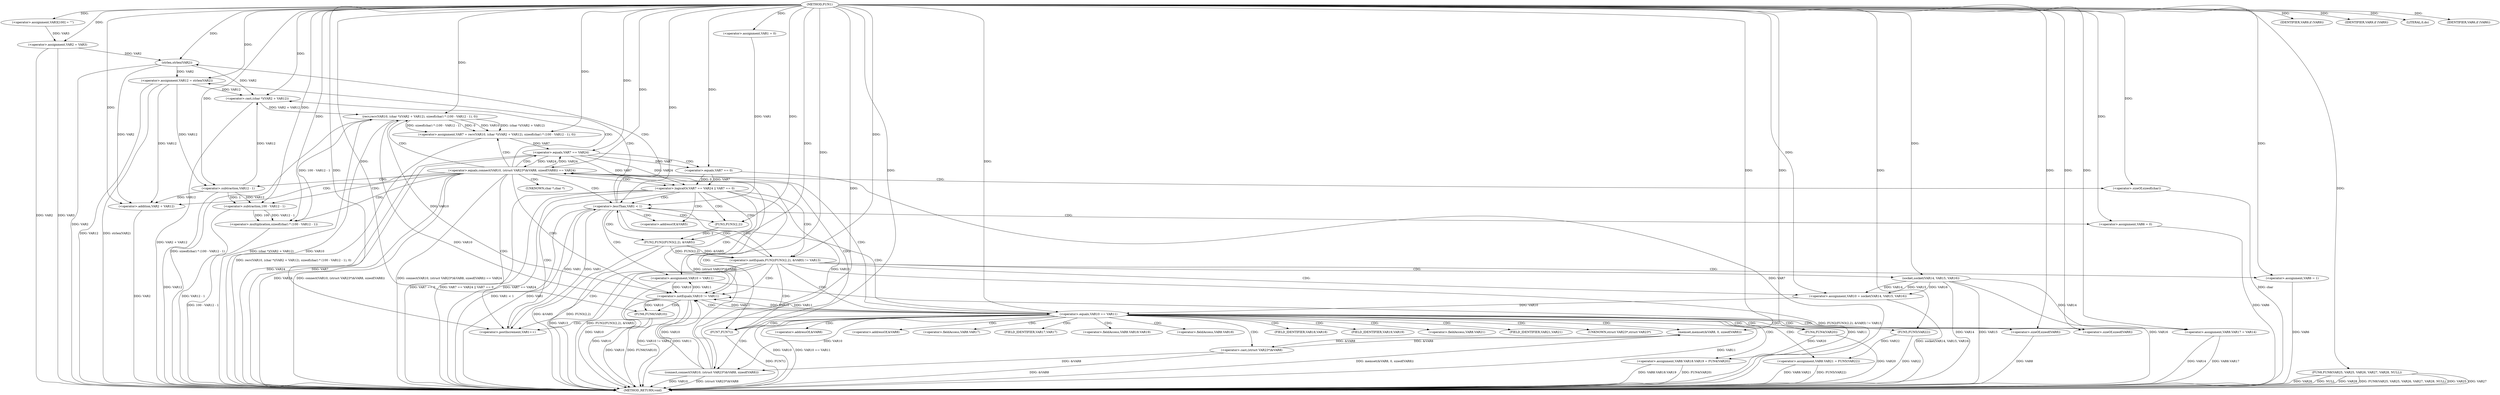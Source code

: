 digraph FUN1 {  
"1000100" [label = "(METHOD,FUN1)" ]
"1000258" [label = "(METHOD_RETURN,void)" ]
"1000105" [label = "(<operator>.assignment,VAR3[100] = \"\")" ]
"1000108" [label = "(<operator>.assignment,VAR2 = VAR3)" ]
"1000112" [label = "(<operator>.assignment,VAR1 = 0)" ]
"1000115" [label = "(<operator>.lessThan,VAR1 < 1)" ]
"1000118" [label = "(<operator>.postIncrement,VAR1++)" ]
"1000124" [label = "(<operator>.assignment,VAR6 = 0)" ]
"1000131" [label = "(<operator>.assignment,VAR10 = VAR11)" ]
"1000135" [label = "(<operator>.assignment,VAR12 = strlen(VAR2))" ]
"1000137" [label = "(strlen,strlen(VAR2))" ]
"1000142" [label = "(<operator>.notEquals,FUN2(FUN3(2,2), &VAR5) != VAR13)" ]
"1000143" [label = "(FUN2,FUN2(FUN3(2,2), &VAR5))" ]
"1000144" [label = "(FUN3,FUN3(2,2))" ]
"1000152" [label = "(<operator>.assignment,VAR6 = 1)" ]
"1000155" [label = "(<operator>.assignment,VAR10 = socket(VAR14, VAR15, VAR16))" ]
"1000157" [label = "(socket,socket(VAR14, VAR15, VAR16))" ]
"1000162" [label = "(<operator>.equals,VAR10 == VAR11)" ]
"1000167" [label = "(memset,memset(&VAR8, 0, sizeof(VAR8)))" ]
"1000171" [label = "(<operator>.sizeOf,sizeof(VAR8))" ]
"1000173" [label = "(<operator>.assignment,VAR8.VAR17 = VAR14)" ]
"1000178" [label = "(<operator>.assignment,VAR8.VAR18.VAR19 = FUN4(VAR20))" ]
"1000184" [label = "(FUN4,FUN4(VAR20))" ]
"1000186" [label = "(<operator>.assignment,VAR8.VAR21 = FUN5(VAR22))" ]
"1000190" [label = "(FUN5,FUN5(VAR22))" ]
"1000193" [label = "(<operator>.equals,connect(VAR10, (struct VAR23*)&VAR8, sizeof(VAR8)) == VAR24)" ]
"1000194" [label = "(connect,connect(VAR10, (struct VAR23*)&VAR8, sizeof(VAR8)))" ]
"1000196" [label = "(<operator>.cast,(struct VAR23*)&VAR8)" ]
"1000200" [label = "(<operator>.sizeOf,sizeof(VAR8))" ]
"1000205" [label = "(<operator>.assignment,VAR7 = recv(VAR10, (char *)(VAR2 + VAR12), sizeof(char) * (100 - VAR12 - 1), 0))" ]
"1000207" [label = "(recv,recv(VAR10, (char *)(VAR2 + VAR12), sizeof(char) * (100 - VAR12 - 1), 0))" ]
"1000209" [label = "(<operator>.cast,(char *)(VAR2 + VAR12))" ]
"1000211" [label = "(<operator>.addition,VAR2 + VAR12)" ]
"1000214" [label = "(<operator>.multiplication,sizeof(char) * (100 - VAR12 - 1))" ]
"1000215" [label = "(<operator>.sizeOf,sizeof(char))" ]
"1000217" [label = "(<operator>.subtraction,100 - VAR12 - 1)" ]
"1000219" [label = "(<operator>.subtraction,VAR12 - 1)" ]
"1000224" [label = "(<operator>.logicalOr,VAR7 == VAR24 || VAR7 == 0)" ]
"1000225" [label = "(<operator>.equals,VAR7 == VAR24)" ]
"1000228" [label = "(<operator>.equals,VAR7 == 0)" ]
"1000234" [label = "(IDENTIFIER,VAR9,if (VAR9))" ]
"1000237" [label = "(IDENTIFIER,VAR9,if (VAR9))" ]
"1000239" [label = "(LITERAL,0,do)" ]
"1000241" [label = "(<operator>.notEquals,VAR10 != VAR11)" ]
"1000245" [label = "(FUN6,FUN6(VAR10))" ]
"1000248" [label = "(IDENTIFIER,VAR6,if (VAR6))" ]
"1000250" [label = "(FUN7,FUN7())" ]
"1000251" [label = "(FUN8,FUN8(VAR25, VAR25, VAR26, VAR27, VAR28, NULL))" ]
"1000147" [label = "(<operator>.addressOf,&VAR5)" ]
"1000168" [label = "(<operator>.addressOf,&VAR8)" ]
"1000174" [label = "(<operator>.fieldAccess,VAR8.VAR17)" ]
"1000176" [label = "(FIELD_IDENTIFIER,VAR17,VAR17)" ]
"1000179" [label = "(<operator>.fieldAccess,VAR8.VAR18.VAR19)" ]
"1000180" [label = "(<operator>.fieldAccess,VAR8.VAR18)" ]
"1000182" [label = "(FIELD_IDENTIFIER,VAR18,VAR18)" ]
"1000183" [label = "(FIELD_IDENTIFIER,VAR19,VAR19)" ]
"1000187" [label = "(<operator>.fieldAccess,VAR8.VAR21)" ]
"1000189" [label = "(FIELD_IDENTIFIER,VAR21,VAR21)" ]
"1000197" [label = "(UNKNOWN,struct VAR23*,struct VAR23*)" ]
"1000198" [label = "(<operator>.addressOf,&VAR8)" ]
"1000210" [label = "(UNKNOWN,char *,char *)" ]
  "1000184" -> "1000258"  [ label = "DDG: VAR20"] 
  "1000131" -> "1000258"  [ label = "DDG: VAR10"] 
  "1000211" -> "1000258"  [ label = "DDG: VAR2"] 
  "1000157" -> "1000258"  [ label = "DDG: VAR15"] 
  "1000162" -> "1000258"  [ label = "DDG: VAR11"] 
  "1000186" -> "1000258"  [ label = "DDG: VAR8.VAR21"] 
  "1000142" -> "1000258"  [ label = "DDG: FUN2(FUN3(2,2), &VAR5) != VAR13"] 
  "1000224" -> "1000258"  [ label = "DDG: VAR7 == VAR24"] 
  "1000251" -> "1000258"  [ label = "DDG: FUN8(VAR25, VAR25, VAR26, VAR27, VAR28, NULL)"] 
  "1000124" -> "1000258"  [ label = "DDG: VAR6"] 
  "1000193" -> "1000258"  [ label = "DDG: connect(VAR10, (struct VAR23*)&VAR8, sizeof(VAR8))"] 
  "1000200" -> "1000258"  [ label = "DDG: VAR8"] 
  "1000225" -> "1000258"  [ label = "DDG: VAR24"] 
  "1000207" -> "1000258"  [ label = "DDG: (char *)(VAR2 + VAR12)"] 
  "1000251" -> "1000258"  [ label = "DDG: VAR25"] 
  "1000186" -> "1000258"  [ label = "DDG: FUN5(VAR22)"] 
  "1000215" -> "1000258"  [ label = "DDG: char"] 
  "1000155" -> "1000258"  [ label = "DDG: socket(VAR14, VAR15, VAR16)"] 
  "1000178" -> "1000258"  [ label = "DDG: VAR8.VAR18.VAR19"] 
  "1000251" -> "1000258"  [ label = "DDG: VAR27"] 
  "1000225" -> "1000258"  [ label = "DDG: VAR7"] 
  "1000217" -> "1000258"  [ label = "DDG: VAR12 - 1"] 
  "1000214" -> "1000258"  [ label = "DDG: 100 - VAR12 - 1"] 
  "1000157" -> "1000258"  [ label = "DDG: VAR16"] 
  "1000224" -> "1000258"  [ label = "DDG: VAR7 == 0"] 
  "1000207" -> "1000258"  [ label = "DDG: sizeof(char) * (100 - VAR12 - 1)"] 
  "1000251" -> "1000258"  [ label = "DDG: VAR26"] 
  "1000194" -> "1000258"  [ label = "DDG: VAR10"] 
  "1000178" -> "1000258"  [ label = "DDG: FUN4(VAR20)"] 
  "1000228" -> "1000258"  [ label = "DDG: VAR7"] 
  "1000157" -> "1000258"  [ label = "DDG: VAR14"] 
  "1000143" -> "1000258"  [ label = "DDG: FUN3(2,2)"] 
  "1000167" -> "1000258"  [ label = "DDG: memset(&VAR8, 0, sizeof(VAR8))"] 
  "1000190" -> "1000258"  [ label = "DDG: VAR22"] 
  "1000115" -> "1000258"  [ label = "DDG: VAR1 < 1"] 
  "1000207" -> "1000258"  [ label = "DDG: VAR10"] 
  "1000142" -> "1000258"  [ label = "DDG: VAR13"] 
  "1000205" -> "1000258"  [ label = "DDG: recv(VAR10, (char *)(VAR2 + VAR12), sizeof(char) * (100 - VAR12 - 1), 0)"] 
  "1000152" -> "1000258"  [ label = "DDG: VAR6"] 
  "1000131" -> "1000258"  [ label = "DDG: VAR11"] 
  "1000193" -> "1000258"  [ label = "DDG: connect(VAR10, (struct VAR23*)&VAR8, sizeof(VAR8)) == VAR24"] 
  "1000209" -> "1000258"  [ label = "DDG: VAR2 + VAR12"] 
  "1000108" -> "1000258"  [ label = "DDG: VAR3"] 
  "1000142" -> "1000258"  [ label = "DDG: FUN2(FUN3(2,2), &VAR5)"] 
  "1000135" -> "1000258"  [ label = "DDG: VAR12"] 
  "1000241" -> "1000258"  [ label = "DDG: VAR10"] 
  "1000219" -> "1000258"  [ label = "DDG: VAR12"] 
  "1000173" -> "1000258"  [ label = "DDG: VAR14"] 
  "1000251" -> "1000258"  [ label = "DDG: NULL"] 
  "1000250" -> "1000258"  [ label = "DDG: FUN7()"] 
  "1000137" -> "1000258"  [ label = "DDG: VAR2"] 
  "1000245" -> "1000258"  [ label = "DDG: FUN6(VAR10)"] 
  "1000251" -> "1000258"  [ label = "DDG: VAR28"] 
  "1000162" -> "1000258"  [ label = "DDG: VAR10"] 
  "1000194" -> "1000258"  [ label = "DDG: (struct VAR23*)&VAR8"] 
  "1000162" -> "1000258"  [ label = "DDG: VAR10 == VAR11"] 
  "1000245" -> "1000258"  [ label = "DDG: VAR10"] 
  "1000241" -> "1000258"  [ label = "DDG: VAR10 != VAR11"] 
  "1000143" -> "1000258"  [ label = "DDG: &VAR5"] 
  "1000115" -> "1000258"  [ label = "DDG: VAR1"] 
  "1000173" -> "1000258"  [ label = "DDG: VAR8.VAR17"] 
  "1000135" -> "1000258"  [ label = "DDG: strlen(VAR2)"] 
  "1000241" -> "1000258"  [ label = "DDG: VAR11"] 
  "1000108" -> "1000258"  [ label = "DDG: VAR2"] 
  "1000224" -> "1000258"  [ label = "DDG: VAR7 == VAR24 || VAR7 == 0"] 
  "1000196" -> "1000258"  [ label = "DDG: &VAR8"] 
  "1000193" -> "1000258"  [ label = "DDG: VAR24"] 
  "1000100" -> "1000105"  [ label = "DDG: "] 
  "1000105" -> "1000108"  [ label = "DDG: VAR3"] 
  "1000100" -> "1000108"  [ label = "DDG: "] 
  "1000100" -> "1000112"  [ label = "DDG: "] 
  "1000112" -> "1000115"  [ label = "DDG: VAR1"] 
  "1000118" -> "1000115"  [ label = "DDG: VAR1"] 
  "1000100" -> "1000115"  [ label = "DDG: "] 
  "1000115" -> "1000118"  [ label = "DDG: VAR1"] 
  "1000100" -> "1000118"  [ label = "DDG: "] 
  "1000100" -> "1000124"  [ label = "DDG: "] 
  "1000241" -> "1000131"  [ label = "DDG: VAR11"] 
  "1000100" -> "1000131"  [ label = "DDG: "] 
  "1000137" -> "1000135"  [ label = "DDG: VAR2"] 
  "1000100" -> "1000135"  [ label = "DDG: "] 
  "1000108" -> "1000137"  [ label = "DDG: VAR2"] 
  "1000100" -> "1000137"  [ label = "DDG: "] 
  "1000143" -> "1000142"  [ label = "DDG: FUN3(2,2)"] 
  "1000143" -> "1000142"  [ label = "DDG: &VAR5"] 
  "1000144" -> "1000143"  [ label = "DDG: 2"] 
  "1000100" -> "1000144"  [ label = "DDG: "] 
  "1000100" -> "1000142"  [ label = "DDG: "] 
  "1000100" -> "1000152"  [ label = "DDG: "] 
  "1000157" -> "1000155"  [ label = "DDG: VAR14"] 
  "1000157" -> "1000155"  [ label = "DDG: VAR15"] 
  "1000157" -> "1000155"  [ label = "DDG: VAR16"] 
  "1000100" -> "1000155"  [ label = "DDG: "] 
  "1000100" -> "1000157"  [ label = "DDG: "] 
  "1000155" -> "1000162"  [ label = "DDG: VAR10"] 
  "1000100" -> "1000162"  [ label = "DDG: "] 
  "1000241" -> "1000162"  [ label = "DDG: VAR11"] 
  "1000196" -> "1000167"  [ label = "DDG: &VAR8"] 
  "1000100" -> "1000167"  [ label = "DDG: "] 
  "1000100" -> "1000171"  [ label = "DDG: "] 
  "1000157" -> "1000173"  [ label = "DDG: VAR14"] 
  "1000100" -> "1000173"  [ label = "DDG: "] 
  "1000184" -> "1000178"  [ label = "DDG: VAR20"] 
  "1000100" -> "1000184"  [ label = "DDG: "] 
  "1000190" -> "1000186"  [ label = "DDG: VAR22"] 
  "1000100" -> "1000190"  [ label = "DDG: "] 
  "1000194" -> "1000193"  [ label = "DDG: VAR10"] 
  "1000194" -> "1000193"  [ label = "DDG: (struct VAR23*)&VAR8"] 
  "1000162" -> "1000194"  [ label = "DDG: VAR10"] 
  "1000100" -> "1000194"  [ label = "DDG: "] 
  "1000196" -> "1000194"  [ label = "DDG: &VAR8"] 
  "1000167" -> "1000196"  [ label = "DDG: &VAR8"] 
  "1000100" -> "1000200"  [ label = "DDG: "] 
  "1000225" -> "1000193"  [ label = "DDG: VAR24"] 
  "1000100" -> "1000193"  [ label = "DDG: "] 
  "1000207" -> "1000205"  [ label = "DDG: VAR10"] 
  "1000207" -> "1000205"  [ label = "DDG: (char *)(VAR2 + VAR12)"] 
  "1000207" -> "1000205"  [ label = "DDG: sizeof(char) * (100 - VAR12 - 1)"] 
  "1000207" -> "1000205"  [ label = "DDG: 0"] 
  "1000100" -> "1000205"  [ label = "DDG: "] 
  "1000194" -> "1000207"  [ label = "DDG: VAR10"] 
  "1000100" -> "1000207"  [ label = "DDG: "] 
  "1000209" -> "1000207"  [ label = "DDG: VAR2 + VAR12"] 
  "1000137" -> "1000209"  [ label = "DDG: VAR2"] 
  "1000100" -> "1000209"  [ label = "DDG: "] 
  "1000135" -> "1000209"  [ label = "DDG: VAR12"] 
  "1000219" -> "1000209"  [ label = "DDG: VAR12"] 
  "1000137" -> "1000211"  [ label = "DDG: VAR2"] 
  "1000100" -> "1000211"  [ label = "DDG: "] 
  "1000135" -> "1000211"  [ label = "DDG: VAR12"] 
  "1000219" -> "1000211"  [ label = "DDG: VAR12"] 
  "1000214" -> "1000207"  [ label = "DDG: 100 - VAR12 - 1"] 
  "1000100" -> "1000214"  [ label = "DDG: "] 
  "1000100" -> "1000215"  [ label = "DDG: "] 
  "1000217" -> "1000214"  [ label = "DDG: 100"] 
  "1000217" -> "1000214"  [ label = "DDG: VAR12 - 1"] 
  "1000100" -> "1000217"  [ label = "DDG: "] 
  "1000219" -> "1000217"  [ label = "DDG: VAR12"] 
  "1000219" -> "1000217"  [ label = "DDG: 1"] 
  "1000100" -> "1000219"  [ label = "DDG: "] 
  "1000135" -> "1000219"  [ label = "DDG: VAR12"] 
  "1000225" -> "1000224"  [ label = "DDG: VAR7"] 
  "1000225" -> "1000224"  [ label = "DDG: VAR24"] 
  "1000205" -> "1000225"  [ label = "DDG: VAR7"] 
  "1000100" -> "1000225"  [ label = "DDG: "] 
  "1000193" -> "1000225"  [ label = "DDG: VAR24"] 
  "1000228" -> "1000224"  [ label = "DDG: VAR7"] 
  "1000228" -> "1000224"  [ label = "DDG: 0"] 
  "1000225" -> "1000228"  [ label = "DDG: VAR7"] 
  "1000100" -> "1000228"  [ label = "DDG: "] 
  "1000100" -> "1000234"  [ label = "DDG: "] 
  "1000100" -> "1000237"  [ label = "DDG: "] 
  "1000100" -> "1000239"  [ label = "DDG: "] 
  "1000131" -> "1000241"  [ label = "DDG: VAR10"] 
  "1000194" -> "1000241"  [ label = "DDG: VAR10"] 
  "1000207" -> "1000241"  [ label = "DDG: VAR10"] 
  "1000162" -> "1000241"  [ label = "DDG: VAR10"] 
  "1000100" -> "1000241"  [ label = "DDG: "] 
  "1000162" -> "1000241"  [ label = "DDG: VAR11"] 
  "1000241" -> "1000245"  [ label = "DDG: VAR10"] 
  "1000100" -> "1000245"  [ label = "DDG: "] 
  "1000100" -> "1000248"  [ label = "DDG: "] 
  "1000100" -> "1000250"  [ label = "DDG: "] 
  "1000100" -> "1000251"  [ label = "DDG: "] 
  "1000115" -> "1000142"  [ label = "CDG: "] 
  "1000115" -> "1000144"  [ label = "CDG: "] 
  "1000115" -> "1000135"  [ label = "CDG: "] 
  "1000115" -> "1000131"  [ label = "CDG: "] 
  "1000115" -> "1000143"  [ label = "CDG: "] 
  "1000115" -> "1000137"  [ label = "CDG: "] 
  "1000115" -> "1000124"  [ label = "CDG: "] 
  "1000115" -> "1000147"  [ label = "CDG: "] 
  "1000142" -> "1000157"  [ label = "CDG: "] 
  "1000142" -> "1000152"  [ label = "CDG: "] 
  "1000142" -> "1000155"  [ label = "CDG: "] 
  "1000142" -> "1000162"  [ label = "CDG: "] 
  "1000142" -> "1000118"  [ label = "CDG: "] 
  "1000142" -> "1000241"  [ label = "CDG: "] 
  "1000142" -> "1000115"  [ label = "CDG: "] 
  "1000142" -> "1000250"  [ label = "CDG: "] 
  "1000162" -> "1000200"  [ label = "CDG: "] 
  "1000162" -> "1000174"  [ label = "CDG: "] 
  "1000162" -> "1000182"  [ label = "CDG: "] 
  "1000162" -> "1000197"  [ label = "CDG: "] 
  "1000162" -> "1000180"  [ label = "CDG: "] 
  "1000162" -> "1000183"  [ label = "CDG: "] 
  "1000162" -> "1000190"  [ label = "CDG: "] 
  "1000162" -> "1000167"  [ label = "CDG: "] 
  "1000162" -> "1000179"  [ label = "CDG: "] 
  "1000162" -> "1000194"  [ label = "CDG: "] 
  "1000162" -> "1000176"  [ label = "CDG: "] 
  "1000162" -> "1000198"  [ label = "CDG: "] 
  "1000162" -> "1000187"  [ label = "CDG: "] 
  "1000162" -> "1000186"  [ label = "CDG: "] 
  "1000162" -> "1000189"  [ label = "CDG: "] 
  "1000162" -> "1000196"  [ label = "CDG: "] 
  "1000162" -> "1000168"  [ label = "CDG: "] 
  "1000162" -> "1000178"  [ label = "CDG: "] 
  "1000162" -> "1000173"  [ label = "CDG: "] 
  "1000162" -> "1000171"  [ label = "CDG: "] 
  "1000162" -> "1000193"  [ label = "CDG: "] 
  "1000162" -> "1000184"  [ label = "CDG: "] 
  "1000162" -> "1000118"  [ label = "CDG: "] 
  "1000162" -> "1000241"  [ label = "CDG: "] 
  "1000162" -> "1000115"  [ label = "CDG: "] 
  "1000162" -> "1000250"  [ label = "CDG: "] 
  "1000193" -> "1000211"  [ label = "CDG: "] 
  "1000193" -> "1000219"  [ label = "CDG: "] 
  "1000193" -> "1000210"  [ label = "CDG: "] 
  "1000193" -> "1000214"  [ label = "CDG: "] 
  "1000193" -> "1000224"  [ label = "CDG: "] 
  "1000193" -> "1000217"  [ label = "CDG: "] 
  "1000193" -> "1000215"  [ label = "CDG: "] 
  "1000193" -> "1000225"  [ label = "CDG: "] 
  "1000193" -> "1000207"  [ label = "CDG: "] 
  "1000193" -> "1000205"  [ label = "CDG: "] 
  "1000193" -> "1000209"  [ label = "CDG: "] 
  "1000193" -> "1000118"  [ label = "CDG: "] 
  "1000193" -> "1000241"  [ label = "CDG: "] 
  "1000193" -> "1000115"  [ label = "CDG: "] 
  "1000193" -> "1000250"  [ label = "CDG: "] 
  "1000224" -> "1000118"  [ label = "CDG: "] 
  "1000224" -> "1000241"  [ label = "CDG: "] 
  "1000224" -> "1000115"  [ label = "CDG: "] 
  "1000224" -> "1000250"  [ label = "CDG: "] 
  "1000224" -> "1000142"  [ label = "CDG: "] 
  "1000224" -> "1000144"  [ label = "CDG: "] 
  "1000224" -> "1000143"  [ label = "CDG: "] 
  "1000224" -> "1000147"  [ label = "CDG: "] 
  "1000225" -> "1000228"  [ label = "CDG: "] 
  "1000241" -> "1000245"  [ label = "CDG: "] 
}
